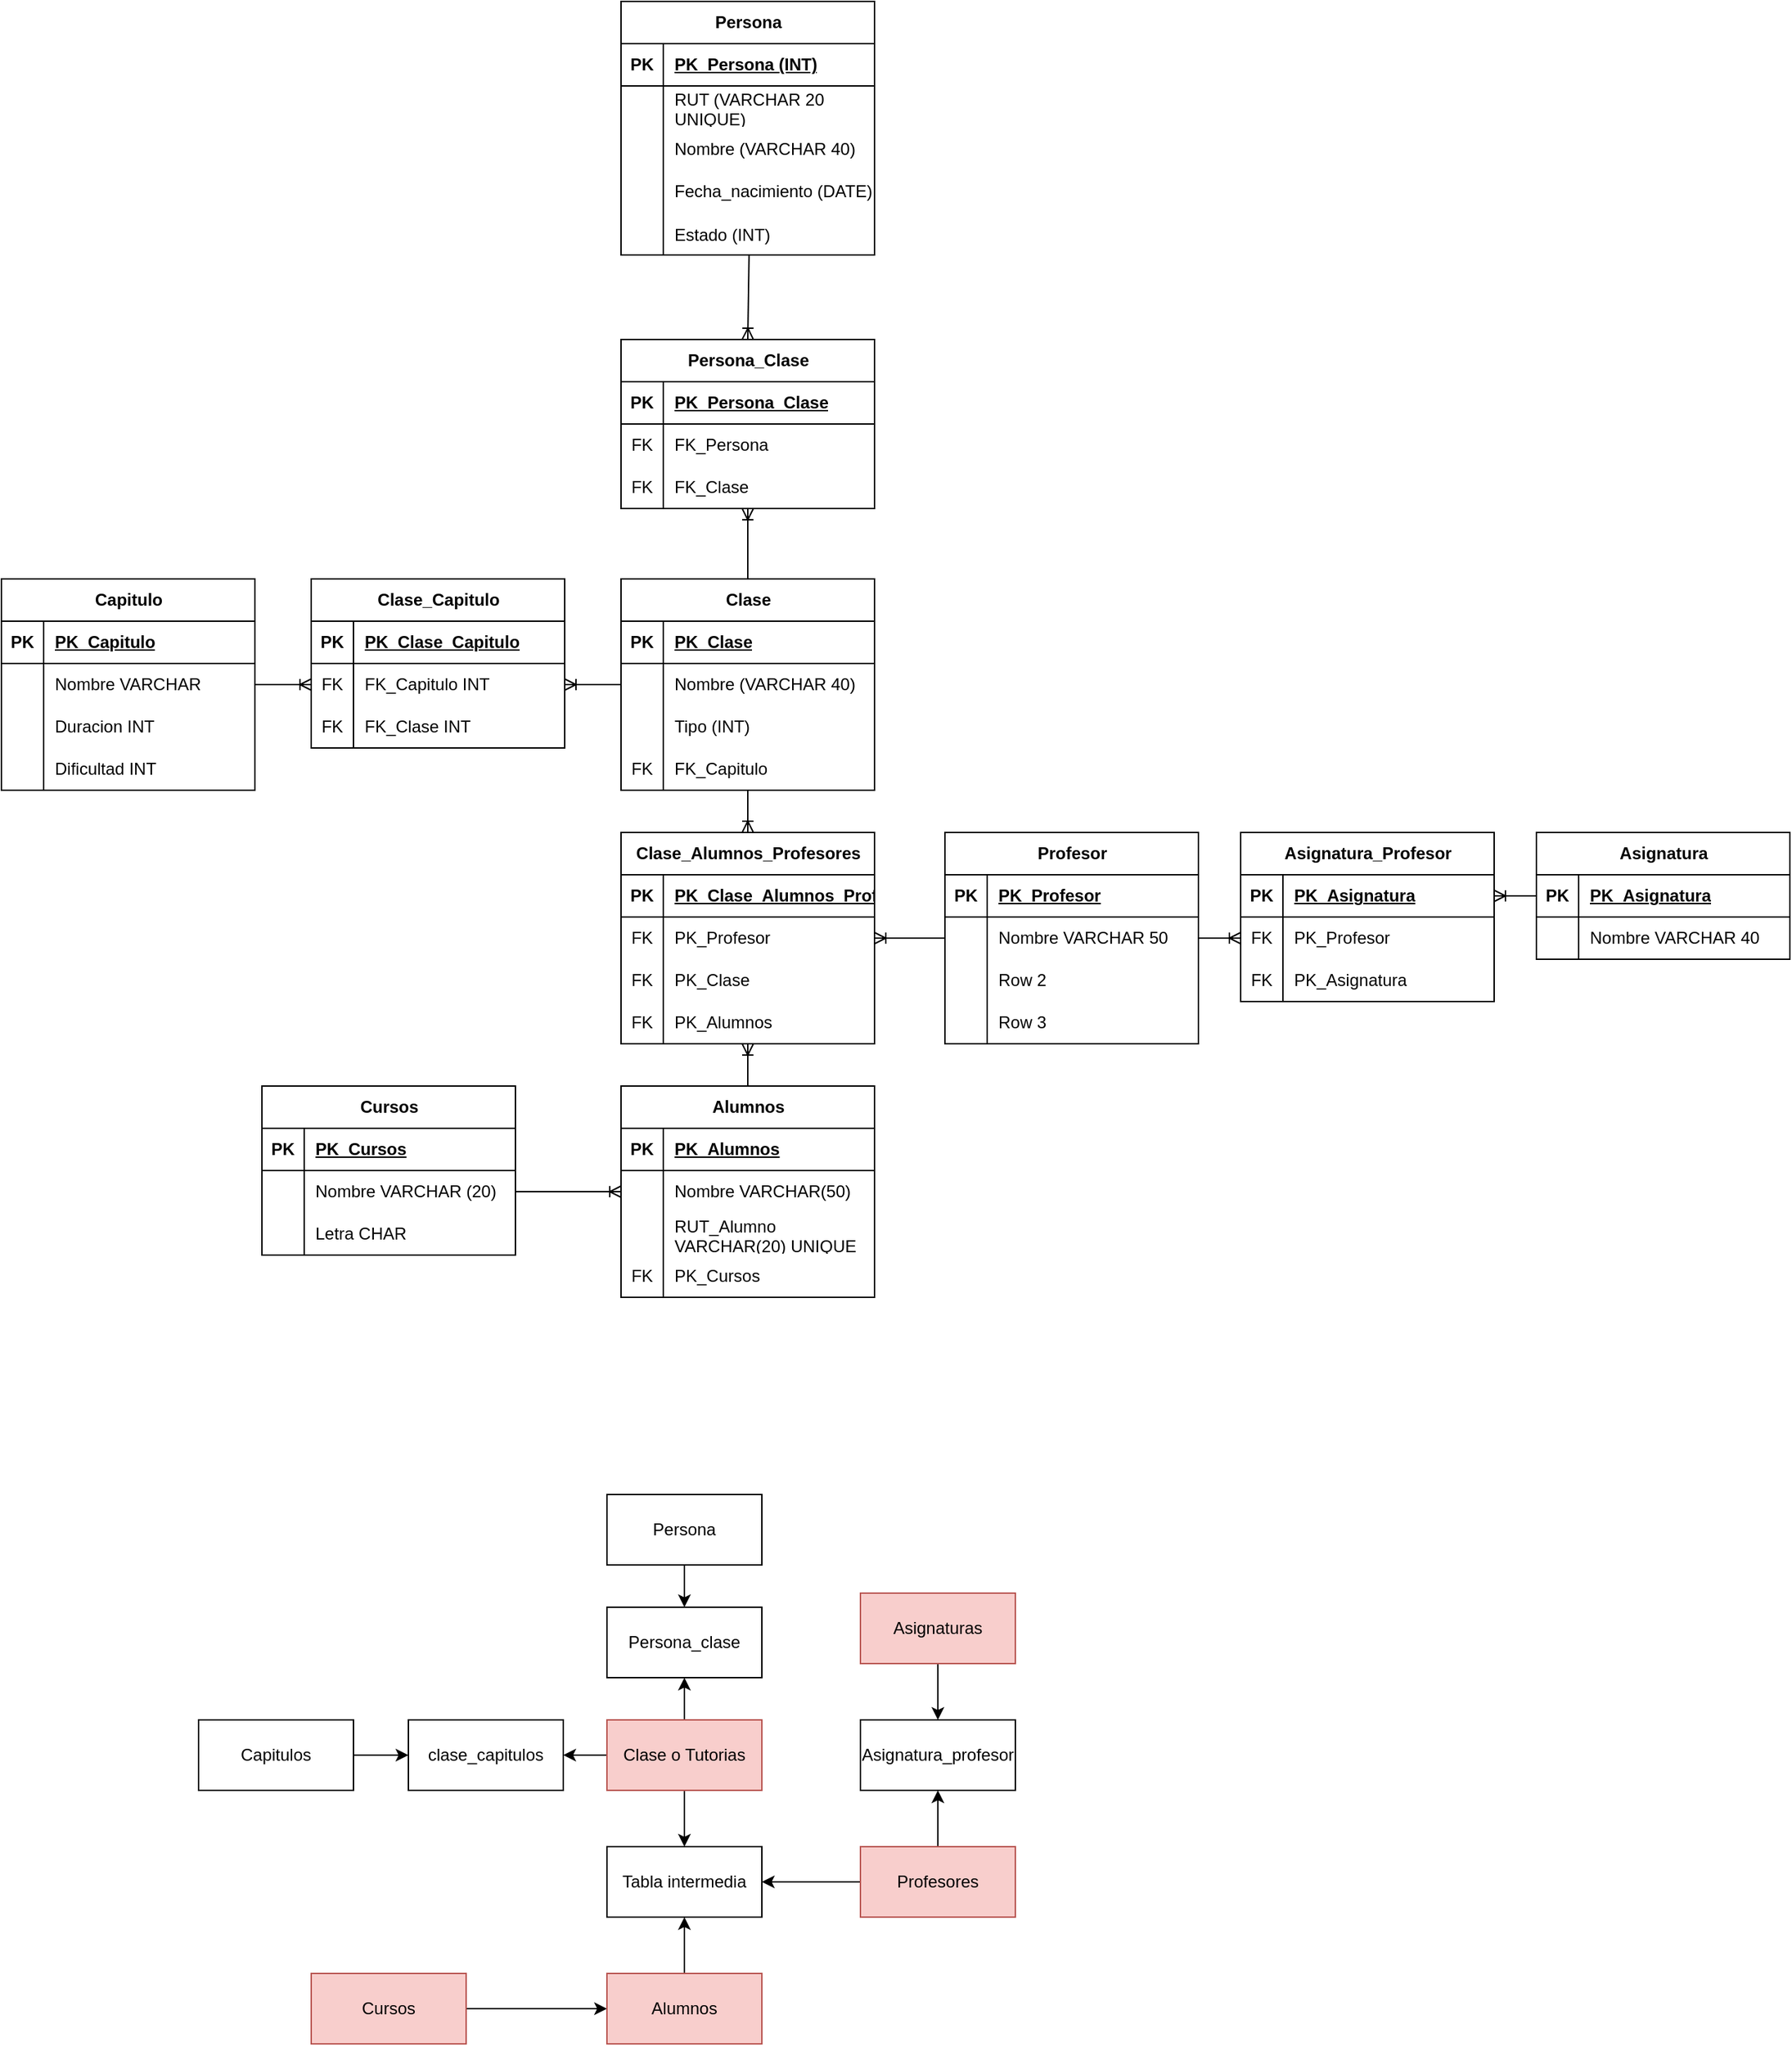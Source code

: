 <mxfile>
    <diagram name="Página-1" id="-3SfGGY65m3HODbIYeNW">
        <mxGraphModel dx="810" dy="1710" grid="1" gridSize="10" guides="1" tooltips="1" connect="1" arrows="1" fold="1" page="1" pageScale="1" pageWidth="827" pageHeight="1169" math="0" shadow="0">
            <root>
                <mxCell id="0"/>
                <mxCell id="1" parent="0"/>
                <mxCell id="-TCBAffsv6hksoeef8Ba-17" style="edgeStyle=orthogonalEdgeStyle;rounded=0;orthogonalLoop=1;jettySize=auto;html=1;" parent="1" source="-TCBAffsv6hksoeef8Ba-10" target="-TCBAffsv6hksoeef8Ba-12" edge="1">
                    <mxGeometry relative="1" as="geometry"/>
                </mxCell>
                <mxCell id="-TCBAffsv6hksoeef8Ba-10" value="Cursos" style="html=1;whiteSpace=wrap;fillColor=#f8cecc;strokeColor=#b85450;" parent="1" vertex="1">
                    <mxGeometry x="290" y="1260" width="110" height="50" as="geometry"/>
                </mxCell>
                <mxCell id="-TCBAffsv6hksoeef8Ba-38" style="edgeStyle=orthogonalEdgeStyle;rounded=0;orthogonalLoop=1;jettySize=auto;html=1;exitX=0;exitY=0.5;exitDx=0;exitDy=0;entryX=1;entryY=0.5;entryDx=0;entryDy=0;" parent="1" source="-TCBAffsv6hksoeef8Ba-11" target="-TCBAffsv6hksoeef8Ba-34" edge="1">
                    <mxGeometry relative="1" as="geometry"/>
                </mxCell>
                <mxCell id="-TCBAffsv6hksoeef8Ba-42" style="edgeStyle=orthogonalEdgeStyle;rounded=0;orthogonalLoop=1;jettySize=auto;html=1;exitX=0.5;exitY=1;exitDx=0;exitDy=0;entryX=0.5;entryY=0;entryDx=0;entryDy=0;" parent="1" source="-TCBAffsv6hksoeef8Ba-11" target="-TCBAffsv6hksoeef8Ba-23" edge="1">
                    <mxGeometry relative="1" as="geometry"/>
                </mxCell>
                <mxCell id="-TCBAffsv6hksoeef8Ba-46" style="edgeStyle=orthogonalEdgeStyle;rounded=0;orthogonalLoop=1;jettySize=auto;html=1;exitX=0.5;exitY=0;exitDx=0;exitDy=0;entryX=0.5;entryY=1;entryDx=0;entryDy=0;" parent="1" source="-TCBAffsv6hksoeef8Ba-11" target="-TCBAffsv6hksoeef8Ba-44" edge="1">
                    <mxGeometry relative="1" as="geometry"/>
                </mxCell>
                <mxCell id="-TCBAffsv6hksoeef8Ba-11" value="Clase o Tutorias" style="html=1;whiteSpace=wrap;fillColor=#f8cecc;strokeColor=#b85450;" parent="1" vertex="1">
                    <mxGeometry x="500" y="1080" width="110" height="50" as="geometry"/>
                </mxCell>
                <mxCell id="-TCBAffsv6hksoeef8Ba-43" value="" style="edgeStyle=orthogonalEdgeStyle;rounded=0;orthogonalLoop=1;jettySize=auto;html=1;" parent="1" source="-TCBAffsv6hksoeef8Ba-12" target="-TCBAffsv6hksoeef8Ba-23" edge="1">
                    <mxGeometry relative="1" as="geometry"/>
                </mxCell>
                <mxCell id="-TCBAffsv6hksoeef8Ba-12" value="Alumnos" style="html=1;whiteSpace=wrap;fillColor=#f8cecc;strokeColor=#b85450;" parent="1" vertex="1">
                    <mxGeometry x="500" y="1260" width="110" height="50" as="geometry"/>
                </mxCell>
                <mxCell id="-TCBAffsv6hksoeef8Ba-40" style="edgeStyle=orthogonalEdgeStyle;rounded=0;orthogonalLoop=1;jettySize=auto;html=1;exitX=0.5;exitY=0;exitDx=0;exitDy=0;" parent="1" source="-TCBAffsv6hksoeef8Ba-13" target="-TCBAffsv6hksoeef8Ba-27" edge="1">
                    <mxGeometry relative="1" as="geometry"/>
                </mxCell>
                <mxCell id="-TCBAffsv6hksoeef8Ba-41" style="edgeStyle=orthogonalEdgeStyle;rounded=0;orthogonalLoop=1;jettySize=auto;html=1;exitX=0;exitY=0.5;exitDx=0;exitDy=0;entryX=1;entryY=0.5;entryDx=0;entryDy=0;" parent="1" source="-TCBAffsv6hksoeef8Ba-13" target="-TCBAffsv6hksoeef8Ba-23" edge="1">
                    <mxGeometry relative="1" as="geometry"/>
                </mxCell>
                <mxCell id="-TCBAffsv6hksoeef8Ba-13" value="Profesores" style="html=1;whiteSpace=wrap;fillColor=#f8cecc;strokeColor=#b85450;" parent="1" vertex="1">
                    <mxGeometry x="680" y="1170" width="110" height="50" as="geometry"/>
                </mxCell>
                <mxCell id="-TCBAffsv6hksoeef8Ba-39" style="edgeStyle=orthogonalEdgeStyle;rounded=0;orthogonalLoop=1;jettySize=auto;html=1;exitX=0.5;exitY=1;exitDx=0;exitDy=0;" parent="1" source="-TCBAffsv6hksoeef8Ba-14" target="-TCBAffsv6hksoeef8Ba-27" edge="1">
                    <mxGeometry relative="1" as="geometry"/>
                </mxCell>
                <mxCell id="-TCBAffsv6hksoeef8Ba-14" value="Asignaturas" style="html=1;whiteSpace=wrap;fillColor=#f8cecc;strokeColor=#b85450;" parent="1" vertex="1">
                    <mxGeometry x="680" y="990" width="110" height="50" as="geometry"/>
                </mxCell>
                <mxCell id="-TCBAffsv6hksoeef8Ba-23" value="Tabla intermedia" style="html=1;whiteSpace=wrap;" parent="1" vertex="1">
                    <mxGeometry x="500" y="1170" width="110" height="50" as="geometry"/>
                </mxCell>
                <mxCell id="-TCBAffsv6hksoeef8Ba-27" value="Asignatura_profesor" style="html=1;whiteSpace=wrap;" parent="1" vertex="1">
                    <mxGeometry x="680" y="1080" width="110" height="50" as="geometry"/>
                </mxCell>
                <mxCell id="-TCBAffsv6hksoeef8Ba-35" style="edgeStyle=orthogonalEdgeStyle;rounded=0;orthogonalLoop=1;jettySize=auto;html=1;exitX=1;exitY=0.5;exitDx=0;exitDy=0;entryX=0;entryY=0.5;entryDx=0;entryDy=0;" parent="1" source="-TCBAffsv6hksoeef8Ba-32" target="-TCBAffsv6hksoeef8Ba-34" edge="1">
                    <mxGeometry relative="1" as="geometry"/>
                </mxCell>
                <mxCell id="-TCBAffsv6hksoeef8Ba-32" value="Capitulos" style="html=1;whiteSpace=wrap;" parent="1" vertex="1">
                    <mxGeometry x="210" y="1080" width="110" height="50" as="geometry"/>
                </mxCell>
                <mxCell id="-TCBAffsv6hksoeef8Ba-34" value="clase_capitulos" style="html=1;whiteSpace=wrap;" parent="1" vertex="1">
                    <mxGeometry x="359" y="1080" width="110" height="50" as="geometry"/>
                </mxCell>
                <mxCell id="-TCBAffsv6hksoeef8Ba-44" value="Persona_clase" style="html=1;whiteSpace=wrap;" parent="1" vertex="1">
                    <mxGeometry x="500" y="1000" width="110" height="50" as="geometry"/>
                </mxCell>
                <mxCell id="-TCBAffsv6hksoeef8Ba-47" style="edgeStyle=orthogonalEdgeStyle;rounded=0;orthogonalLoop=1;jettySize=auto;html=1;exitX=0.5;exitY=1;exitDx=0;exitDy=0;entryX=0.5;entryY=0;entryDx=0;entryDy=0;" parent="1" source="-TCBAffsv6hksoeef8Ba-45" target="-TCBAffsv6hksoeef8Ba-44" edge="1">
                    <mxGeometry relative="1" as="geometry"/>
                </mxCell>
                <mxCell id="-TCBAffsv6hksoeef8Ba-45" value="Persona" style="html=1;whiteSpace=wrap;" parent="1" vertex="1">
                    <mxGeometry x="500" y="920" width="110" height="50" as="geometry"/>
                </mxCell>
                <mxCell id="-TCBAffsv6hksoeef8Ba-53" value="Alumnos" style="shape=table;startSize=30;container=1;collapsible=1;childLayout=tableLayout;fixedRows=1;rowLines=0;fontStyle=1;align=center;resizeLast=1;html=1;" parent="1" vertex="1">
                    <mxGeometry x="510" y="630" width="180" height="150" as="geometry"/>
                </mxCell>
                <mxCell id="-TCBAffsv6hksoeef8Ba-54" value="" style="shape=tableRow;horizontal=0;startSize=0;swimlaneHead=0;swimlaneBody=0;fillColor=none;collapsible=0;dropTarget=0;points=[[0,0.5],[1,0.5]];portConstraint=eastwest;top=0;left=0;right=0;bottom=1;" parent="-TCBAffsv6hksoeef8Ba-53" vertex="1">
                    <mxGeometry y="30" width="180" height="30" as="geometry"/>
                </mxCell>
                <mxCell id="-TCBAffsv6hksoeef8Ba-55" value="PK" style="shape=partialRectangle;connectable=0;fillColor=none;top=0;left=0;bottom=0;right=0;fontStyle=1;overflow=hidden;whiteSpace=wrap;html=1;" parent="-TCBAffsv6hksoeef8Ba-54" vertex="1">
                    <mxGeometry width="30" height="30" as="geometry">
                        <mxRectangle width="30" height="30" as="alternateBounds"/>
                    </mxGeometry>
                </mxCell>
                <mxCell id="-TCBAffsv6hksoeef8Ba-56" value="PK_Alumnos" style="shape=partialRectangle;connectable=0;fillColor=none;top=0;left=0;bottom=0;right=0;align=left;spacingLeft=6;fontStyle=5;overflow=hidden;whiteSpace=wrap;html=1;" parent="-TCBAffsv6hksoeef8Ba-54" vertex="1">
                    <mxGeometry x="30" width="150" height="30" as="geometry">
                        <mxRectangle width="150" height="30" as="alternateBounds"/>
                    </mxGeometry>
                </mxCell>
                <mxCell id="-TCBAffsv6hksoeef8Ba-57" value="" style="shape=tableRow;horizontal=0;startSize=0;swimlaneHead=0;swimlaneBody=0;fillColor=none;collapsible=0;dropTarget=0;points=[[0,0.5],[1,0.5]];portConstraint=eastwest;top=0;left=0;right=0;bottom=0;" parent="-TCBAffsv6hksoeef8Ba-53" vertex="1">
                    <mxGeometry y="60" width="180" height="30" as="geometry"/>
                </mxCell>
                <mxCell id="-TCBAffsv6hksoeef8Ba-58" value="" style="shape=partialRectangle;connectable=0;fillColor=none;top=0;left=0;bottom=0;right=0;editable=1;overflow=hidden;whiteSpace=wrap;html=1;" parent="-TCBAffsv6hksoeef8Ba-57" vertex="1">
                    <mxGeometry width="30" height="30" as="geometry">
                        <mxRectangle width="30" height="30" as="alternateBounds"/>
                    </mxGeometry>
                </mxCell>
                <mxCell id="-TCBAffsv6hksoeef8Ba-59" value="Nombre VARCHAR(50)" style="shape=partialRectangle;connectable=0;fillColor=none;top=0;left=0;bottom=0;right=0;align=left;spacingLeft=6;overflow=hidden;whiteSpace=wrap;html=1;" parent="-TCBAffsv6hksoeef8Ba-57" vertex="1">
                    <mxGeometry x="30" width="150" height="30" as="geometry">
                        <mxRectangle width="150" height="30" as="alternateBounds"/>
                    </mxGeometry>
                </mxCell>
                <mxCell id="-TCBAffsv6hksoeef8Ba-60" value="" style="shape=tableRow;horizontal=0;startSize=0;swimlaneHead=0;swimlaneBody=0;fillColor=none;collapsible=0;dropTarget=0;points=[[0,0.5],[1,0.5]];portConstraint=eastwest;top=0;left=0;right=0;bottom=0;" parent="-TCBAffsv6hksoeef8Ba-53" vertex="1">
                    <mxGeometry y="90" width="180" height="30" as="geometry"/>
                </mxCell>
                <mxCell id="-TCBAffsv6hksoeef8Ba-61" value="" style="shape=partialRectangle;connectable=0;fillColor=none;top=0;left=0;bottom=0;right=0;editable=1;overflow=hidden;whiteSpace=wrap;html=1;" parent="-TCBAffsv6hksoeef8Ba-60" vertex="1">
                    <mxGeometry width="30" height="30" as="geometry">
                        <mxRectangle width="30" height="30" as="alternateBounds"/>
                    </mxGeometry>
                </mxCell>
                <mxCell id="-TCBAffsv6hksoeef8Ba-62" value="RUT_Alumno VARCHAR(20) UNIQUE" style="shape=partialRectangle;connectable=0;fillColor=none;top=0;left=0;bottom=0;right=0;align=left;spacingLeft=6;overflow=hidden;whiteSpace=wrap;html=1;" parent="-TCBAffsv6hksoeef8Ba-60" vertex="1">
                    <mxGeometry x="30" width="150" height="30" as="geometry">
                        <mxRectangle width="150" height="30" as="alternateBounds"/>
                    </mxGeometry>
                </mxCell>
                <mxCell id="-TCBAffsv6hksoeef8Ba-63" value="" style="shape=tableRow;horizontal=0;startSize=0;swimlaneHead=0;swimlaneBody=0;fillColor=none;collapsible=0;dropTarget=0;points=[[0,0.5],[1,0.5]];portConstraint=eastwest;top=0;left=0;right=0;bottom=0;" parent="-TCBAffsv6hksoeef8Ba-53" vertex="1">
                    <mxGeometry y="120" width="180" height="30" as="geometry"/>
                </mxCell>
                <mxCell id="-TCBAffsv6hksoeef8Ba-64" value="FK" style="shape=partialRectangle;connectable=0;fillColor=none;top=0;left=0;bottom=0;right=0;editable=1;overflow=hidden;whiteSpace=wrap;html=1;" parent="-TCBAffsv6hksoeef8Ba-63" vertex="1">
                    <mxGeometry width="30" height="30" as="geometry">
                        <mxRectangle width="30" height="30" as="alternateBounds"/>
                    </mxGeometry>
                </mxCell>
                <mxCell id="-TCBAffsv6hksoeef8Ba-65" value="PK_Cursos" style="shape=partialRectangle;connectable=0;fillColor=none;top=0;left=0;bottom=0;right=0;align=left;spacingLeft=6;overflow=hidden;whiteSpace=wrap;html=1;" parent="-TCBAffsv6hksoeef8Ba-63" vertex="1">
                    <mxGeometry x="30" width="150" height="30" as="geometry">
                        <mxRectangle width="150" height="30" as="alternateBounds"/>
                    </mxGeometry>
                </mxCell>
                <mxCell id="-TCBAffsv6hksoeef8Ba-66" value="Clase" style="shape=table;startSize=30;container=1;collapsible=1;childLayout=tableLayout;fixedRows=1;rowLines=0;fontStyle=1;align=center;resizeLast=1;html=1;" parent="1" vertex="1">
                    <mxGeometry x="510" y="270" width="180" height="150" as="geometry"/>
                </mxCell>
                <mxCell id="-TCBAffsv6hksoeef8Ba-67" value="" style="shape=tableRow;horizontal=0;startSize=0;swimlaneHead=0;swimlaneBody=0;fillColor=none;collapsible=0;dropTarget=0;points=[[0,0.5],[1,0.5]];portConstraint=eastwest;top=0;left=0;right=0;bottom=1;" parent="-TCBAffsv6hksoeef8Ba-66" vertex="1">
                    <mxGeometry y="30" width="180" height="30" as="geometry"/>
                </mxCell>
                <mxCell id="-TCBAffsv6hksoeef8Ba-68" value="PK" style="shape=partialRectangle;connectable=0;fillColor=none;top=0;left=0;bottom=0;right=0;fontStyle=1;overflow=hidden;whiteSpace=wrap;html=1;" parent="-TCBAffsv6hksoeef8Ba-67" vertex="1">
                    <mxGeometry width="30" height="30" as="geometry">
                        <mxRectangle width="30" height="30" as="alternateBounds"/>
                    </mxGeometry>
                </mxCell>
                <mxCell id="-TCBAffsv6hksoeef8Ba-69" value="PK_Clase" style="shape=partialRectangle;connectable=0;fillColor=none;top=0;left=0;bottom=0;right=0;align=left;spacingLeft=6;fontStyle=5;overflow=hidden;whiteSpace=wrap;html=1;" parent="-TCBAffsv6hksoeef8Ba-67" vertex="1">
                    <mxGeometry x="30" width="150" height="30" as="geometry">
                        <mxRectangle width="150" height="30" as="alternateBounds"/>
                    </mxGeometry>
                </mxCell>
                <mxCell id="-TCBAffsv6hksoeef8Ba-70" value="" style="shape=tableRow;horizontal=0;startSize=0;swimlaneHead=0;swimlaneBody=0;fillColor=none;collapsible=0;dropTarget=0;points=[[0,0.5],[1,0.5]];portConstraint=eastwest;top=0;left=0;right=0;bottom=0;" parent="-TCBAffsv6hksoeef8Ba-66" vertex="1">
                    <mxGeometry y="60" width="180" height="30" as="geometry"/>
                </mxCell>
                <mxCell id="-TCBAffsv6hksoeef8Ba-71" value="" style="shape=partialRectangle;connectable=0;fillColor=none;top=0;left=0;bottom=0;right=0;editable=1;overflow=hidden;whiteSpace=wrap;html=1;" parent="-TCBAffsv6hksoeef8Ba-70" vertex="1">
                    <mxGeometry width="30" height="30" as="geometry">
                        <mxRectangle width="30" height="30" as="alternateBounds"/>
                    </mxGeometry>
                </mxCell>
                <mxCell id="-TCBAffsv6hksoeef8Ba-72" value="Nombre (VARCHAR 40)" style="shape=partialRectangle;connectable=0;fillColor=none;top=0;left=0;bottom=0;right=0;align=left;spacingLeft=6;overflow=hidden;whiteSpace=wrap;html=1;" parent="-TCBAffsv6hksoeef8Ba-70" vertex="1">
                    <mxGeometry x="30" width="150" height="30" as="geometry">
                        <mxRectangle width="150" height="30" as="alternateBounds"/>
                    </mxGeometry>
                </mxCell>
                <mxCell id="-TCBAffsv6hksoeef8Ba-73" value="" style="shape=tableRow;horizontal=0;startSize=0;swimlaneHead=0;swimlaneBody=0;fillColor=none;collapsible=0;dropTarget=0;points=[[0,0.5],[1,0.5]];portConstraint=eastwest;top=0;left=0;right=0;bottom=0;" parent="-TCBAffsv6hksoeef8Ba-66" vertex="1">
                    <mxGeometry y="90" width="180" height="30" as="geometry"/>
                </mxCell>
                <mxCell id="-TCBAffsv6hksoeef8Ba-74" value="" style="shape=partialRectangle;connectable=0;fillColor=none;top=0;left=0;bottom=0;right=0;editable=1;overflow=hidden;whiteSpace=wrap;html=1;" parent="-TCBAffsv6hksoeef8Ba-73" vertex="1">
                    <mxGeometry width="30" height="30" as="geometry">
                        <mxRectangle width="30" height="30" as="alternateBounds"/>
                    </mxGeometry>
                </mxCell>
                <mxCell id="-TCBAffsv6hksoeef8Ba-75" value="Tipo (INT)" style="shape=partialRectangle;connectable=0;fillColor=none;top=0;left=0;bottom=0;right=0;align=left;spacingLeft=6;overflow=hidden;whiteSpace=wrap;html=1;" parent="-TCBAffsv6hksoeef8Ba-73" vertex="1">
                    <mxGeometry x="30" width="150" height="30" as="geometry">
                        <mxRectangle width="150" height="30" as="alternateBounds"/>
                    </mxGeometry>
                </mxCell>
                <mxCell id="-TCBAffsv6hksoeef8Ba-209" value="" style="shape=tableRow;horizontal=0;startSize=0;swimlaneHead=0;swimlaneBody=0;fillColor=none;collapsible=0;dropTarget=0;points=[[0,0.5],[1,0.5]];portConstraint=eastwest;top=0;left=0;right=0;bottom=0;" parent="-TCBAffsv6hksoeef8Ba-66" vertex="1">
                    <mxGeometry y="120" width="180" height="30" as="geometry"/>
                </mxCell>
                <mxCell id="-TCBAffsv6hksoeef8Ba-210" value="FK" style="shape=partialRectangle;connectable=0;fillColor=none;top=0;left=0;bottom=0;right=0;fontStyle=0;overflow=hidden;whiteSpace=wrap;html=1;" parent="-TCBAffsv6hksoeef8Ba-209" vertex="1">
                    <mxGeometry width="30" height="30" as="geometry">
                        <mxRectangle width="30" height="30" as="alternateBounds"/>
                    </mxGeometry>
                </mxCell>
                <mxCell id="-TCBAffsv6hksoeef8Ba-211" value="FK_Capitulo" style="shape=partialRectangle;connectable=0;fillColor=none;top=0;left=0;bottom=0;right=0;align=left;spacingLeft=6;fontStyle=0;overflow=hidden;whiteSpace=wrap;html=1;" parent="-TCBAffsv6hksoeef8Ba-209" vertex="1">
                    <mxGeometry x="30" width="150" height="30" as="geometry">
                        <mxRectangle width="150" height="30" as="alternateBounds"/>
                    </mxGeometry>
                </mxCell>
                <mxCell id="-TCBAffsv6hksoeef8Ba-79" value="Persona" style="shape=table;startSize=30;container=1;collapsible=1;childLayout=tableLayout;fixedRows=1;rowLines=0;fontStyle=1;align=center;resizeLast=1;html=1;" parent="1" vertex="1">
                    <mxGeometry x="510" y="-140" width="180" height="180" as="geometry"/>
                </mxCell>
                <mxCell id="-TCBAffsv6hksoeef8Ba-80" value="" style="shape=tableRow;horizontal=0;startSize=0;swimlaneHead=0;swimlaneBody=0;fillColor=none;collapsible=0;dropTarget=0;points=[[0,0.5],[1,0.5]];portConstraint=eastwest;top=0;left=0;right=0;bottom=1;" parent="-TCBAffsv6hksoeef8Ba-79" vertex="1">
                    <mxGeometry y="30" width="180" height="30" as="geometry"/>
                </mxCell>
                <mxCell id="-TCBAffsv6hksoeef8Ba-81" value="PK" style="shape=partialRectangle;connectable=0;fillColor=none;top=0;left=0;bottom=0;right=0;fontStyle=1;overflow=hidden;whiteSpace=wrap;html=1;" parent="-TCBAffsv6hksoeef8Ba-80" vertex="1">
                    <mxGeometry width="30" height="30" as="geometry">
                        <mxRectangle width="30" height="30" as="alternateBounds"/>
                    </mxGeometry>
                </mxCell>
                <mxCell id="-TCBAffsv6hksoeef8Ba-82" value="PK_Persona (INT)" style="shape=partialRectangle;connectable=0;fillColor=none;top=0;left=0;bottom=0;right=0;align=left;spacingLeft=6;fontStyle=5;overflow=hidden;whiteSpace=wrap;html=1;" parent="-TCBAffsv6hksoeef8Ba-80" vertex="1">
                    <mxGeometry x="30" width="150" height="30" as="geometry">
                        <mxRectangle width="150" height="30" as="alternateBounds"/>
                    </mxGeometry>
                </mxCell>
                <mxCell id="-TCBAffsv6hksoeef8Ba-89" value="" style="shape=tableRow;horizontal=0;startSize=0;swimlaneHead=0;swimlaneBody=0;fillColor=none;collapsible=0;dropTarget=0;points=[[0,0.5],[1,0.5]];portConstraint=eastwest;top=0;left=0;right=0;bottom=0;" parent="-TCBAffsv6hksoeef8Ba-79" vertex="1">
                    <mxGeometry y="60" width="180" height="30" as="geometry"/>
                </mxCell>
                <mxCell id="-TCBAffsv6hksoeef8Ba-90" value="" style="shape=partialRectangle;connectable=0;fillColor=none;top=0;left=0;bottom=0;right=0;editable=1;overflow=hidden;whiteSpace=wrap;html=1;" parent="-TCBAffsv6hksoeef8Ba-89" vertex="1">
                    <mxGeometry width="30" height="30" as="geometry">
                        <mxRectangle width="30" height="30" as="alternateBounds"/>
                    </mxGeometry>
                </mxCell>
                <mxCell id="-TCBAffsv6hksoeef8Ba-91" value="RUT (VARCHAR 20 UNIQUE)" style="shape=partialRectangle;connectable=0;fillColor=none;top=0;left=0;bottom=0;right=0;align=left;spacingLeft=6;overflow=hidden;whiteSpace=wrap;html=1;" parent="-TCBAffsv6hksoeef8Ba-89" vertex="1">
                    <mxGeometry x="30" width="150" height="30" as="geometry">
                        <mxRectangle width="150" height="30" as="alternateBounds"/>
                    </mxGeometry>
                </mxCell>
                <mxCell id="-TCBAffsv6hksoeef8Ba-83" value="" style="shape=tableRow;horizontal=0;startSize=0;swimlaneHead=0;swimlaneBody=0;fillColor=none;collapsible=0;dropTarget=0;points=[[0,0.5],[1,0.5]];portConstraint=eastwest;top=0;left=0;right=0;bottom=0;" parent="-TCBAffsv6hksoeef8Ba-79" vertex="1">
                    <mxGeometry y="90" width="180" height="30" as="geometry"/>
                </mxCell>
                <mxCell id="-TCBAffsv6hksoeef8Ba-84" value="" style="shape=partialRectangle;connectable=0;fillColor=none;top=0;left=0;bottom=0;right=0;editable=1;overflow=hidden;whiteSpace=wrap;html=1;" parent="-TCBAffsv6hksoeef8Ba-83" vertex="1">
                    <mxGeometry width="30" height="30" as="geometry">
                        <mxRectangle width="30" height="30" as="alternateBounds"/>
                    </mxGeometry>
                </mxCell>
                <mxCell id="-TCBAffsv6hksoeef8Ba-85" value="Nombre (VARCHAR 40)" style="shape=partialRectangle;connectable=0;fillColor=none;top=0;left=0;bottom=0;right=0;align=left;spacingLeft=6;overflow=hidden;whiteSpace=wrap;html=1;" parent="-TCBAffsv6hksoeef8Ba-83" vertex="1">
                    <mxGeometry x="30" width="150" height="30" as="geometry">
                        <mxRectangle width="150" height="30" as="alternateBounds"/>
                    </mxGeometry>
                </mxCell>
                <mxCell id="-TCBAffsv6hksoeef8Ba-86" value="" style="shape=tableRow;horizontal=0;startSize=0;swimlaneHead=0;swimlaneBody=0;fillColor=none;collapsible=0;dropTarget=0;points=[[0,0.5],[1,0.5]];portConstraint=eastwest;top=0;left=0;right=0;bottom=0;" parent="-TCBAffsv6hksoeef8Ba-79" vertex="1">
                    <mxGeometry y="120" width="180" height="30" as="geometry"/>
                </mxCell>
                <mxCell id="-TCBAffsv6hksoeef8Ba-87" value="" style="shape=partialRectangle;connectable=0;fillColor=none;top=0;left=0;bottom=0;right=0;editable=1;overflow=hidden;whiteSpace=wrap;html=1;" parent="-TCBAffsv6hksoeef8Ba-86" vertex="1">
                    <mxGeometry width="30" height="30" as="geometry">
                        <mxRectangle width="30" height="30" as="alternateBounds"/>
                    </mxGeometry>
                </mxCell>
                <mxCell id="-TCBAffsv6hksoeef8Ba-88" value="Fecha_nacimiento (DATE)" style="shape=partialRectangle;connectable=0;fillColor=none;top=0;left=0;bottom=0;right=0;align=left;spacingLeft=6;overflow=hidden;whiteSpace=wrap;html=1;" parent="-TCBAffsv6hksoeef8Ba-86" vertex="1">
                    <mxGeometry x="30" width="150" height="30" as="geometry">
                        <mxRectangle width="150" height="30" as="alternateBounds"/>
                    </mxGeometry>
                </mxCell>
                <mxCell id="-TCBAffsv6hksoeef8Ba-199" value="" style="shape=tableRow;horizontal=0;startSize=0;swimlaneHead=0;swimlaneBody=0;fillColor=none;collapsible=0;dropTarget=0;points=[[0,0.5],[1,0.5]];portConstraint=eastwest;top=0;left=0;right=0;bottom=0;" parent="-TCBAffsv6hksoeef8Ba-79" vertex="1">
                    <mxGeometry y="150" width="180" height="30" as="geometry"/>
                </mxCell>
                <mxCell id="-TCBAffsv6hksoeef8Ba-200" value="" style="shape=partialRectangle;connectable=0;fillColor=none;top=0;left=0;bottom=0;right=0;editable=1;overflow=hidden;" parent="-TCBAffsv6hksoeef8Ba-199" vertex="1">
                    <mxGeometry width="30" height="30" as="geometry">
                        <mxRectangle width="30" height="30" as="alternateBounds"/>
                    </mxGeometry>
                </mxCell>
                <mxCell id="-TCBAffsv6hksoeef8Ba-201" value="Estado (INT)" style="shape=partialRectangle;connectable=0;fillColor=none;top=0;left=0;bottom=0;right=0;align=left;spacingLeft=6;overflow=hidden;" parent="-TCBAffsv6hksoeef8Ba-199" vertex="1">
                    <mxGeometry x="30" width="150" height="30" as="geometry">
                        <mxRectangle width="150" height="30" as="alternateBounds"/>
                    </mxGeometry>
                </mxCell>
                <mxCell id="-TCBAffsv6hksoeef8Ba-92" value="Persona_Clase" style="shape=table;startSize=30;container=1;collapsible=1;childLayout=tableLayout;fixedRows=1;rowLines=0;fontStyle=1;align=center;resizeLast=1;html=1;" parent="1" vertex="1">
                    <mxGeometry x="510" y="100" width="180" height="120" as="geometry"/>
                </mxCell>
                <mxCell id="-TCBAffsv6hksoeef8Ba-93" value="" style="shape=tableRow;horizontal=0;startSize=0;swimlaneHead=0;swimlaneBody=0;fillColor=none;collapsible=0;dropTarget=0;points=[[0,0.5],[1,0.5]];portConstraint=eastwest;top=0;left=0;right=0;bottom=1;" parent="-TCBAffsv6hksoeef8Ba-92" vertex="1">
                    <mxGeometry y="30" width="180" height="30" as="geometry"/>
                </mxCell>
                <mxCell id="-TCBAffsv6hksoeef8Ba-94" value="PK" style="shape=partialRectangle;connectable=0;fillColor=none;top=0;left=0;bottom=0;right=0;fontStyle=1;overflow=hidden;whiteSpace=wrap;html=1;" parent="-TCBAffsv6hksoeef8Ba-93" vertex="1">
                    <mxGeometry width="30" height="30" as="geometry">
                        <mxRectangle width="30" height="30" as="alternateBounds"/>
                    </mxGeometry>
                </mxCell>
                <mxCell id="-TCBAffsv6hksoeef8Ba-95" value="PK_Persona_Clase" style="shape=partialRectangle;connectable=0;fillColor=none;top=0;left=0;bottom=0;right=0;align=left;spacingLeft=6;fontStyle=5;overflow=hidden;whiteSpace=wrap;html=1;" parent="-TCBAffsv6hksoeef8Ba-93" vertex="1">
                    <mxGeometry x="30" width="150" height="30" as="geometry">
                        <mxRectangle width="150" height="30" as="alternateBounds"/>
                    </mxGeometry>
                </mxCell>
                <mxCell id="-TCBAffsv6hksoeef8Ba-203" value="" style="shape=tableRow;horizontal=0;startSize=0;swimlaneHead=0;swimlaneBody=0;fillColor=none;collapsible=0;dropTarget=0;points=[[0,0.5],[1,0.5]];portConstraint=eastwest;top=0;left=0;right=0;bottom=0;" parent="-TCBAffsv6hksoeef8Ba-92" vertex="1">
                    <mxGeometry y="60" width="180" height="30" as="geometry"/>
                </mxCell>
                <mxCell id="-TCBAffsv6hksoeef8Ba-204" value="FK" style="shape=partialRectangle;connectable=0;fillColor=none;top=0;left=0;bottom=0;right=0;fontStyle=0;overflow=hidden;whiteSpace=wrap;html=1;" parent="-TCBAffsv6hksoeef8Ba-203" vertex="1">
                    <mxGeometry width="30" height="30" as="geometry">
                        <mxRectangle width="30" height="30" as="alternateBounds"/>
                    </mxGeometry>
                </mxCell>
                <mxCell id="-TCBAffsv6hksoeef8Ba-205" value="FK_Persona" style="shape=partialRectangle;connectable=0;fillColor=none;top=0;left=0;bottom=0;right=0;align=left;spacingLeft=6;fontStyle=0;overflow=hidden;whiteSpace=wrap;html=1;" parent="-TCBAffsv6hksoeef8Ba-203" vertex="1">
                    <mxGeometry x="30" width="150" height="30" as="geometry">
                        <mxRectangle width="150" height="30" as="alternateBounds"/>
                    </mxGeometry>
                </mxCell>
                <mxCell id="-TCBAffsv6hksoeef8Ba-206" value="" style="shape=tableRow;horizontal=0;startSize=0;swimlaneHead=0;swimlaneBody=0;fillColor=none;collapsible=0;dropTarget=0;points=[[0,0.5],[1,0.5]];portConstraint=eastwest;top=0;left=0;right=0;bottom=0;" parent="-TCBAffsv6hksoeef8Ba-92" vertex="1">
                    <mxGeometry y="90" width="180" height="30" as="geometry"/>
                </mxCell>
                <mxCell id="-TCBAffsv6hksoeef8Ba-207" value="FK" style="shape=partialRectangle;connectable=0;fillColor=none;top=0;left=0;bottom=0;right=0;fontStyle=0;overflow=hidden;whiteSpace=wrap;html=1;" parent="-TCBAffsv6hksoeef8Ba-206" vertex="1">
                    <mxGeometry width="30" height="30" as="geometry">
                        <mxRectangle width="30" height="30" as="alternateBounds"/>
                    </mxGeometry>
                </mxCell>
                <mxCell id="-TCBAffsv6hksoeef8Ba-208" value="FK_Clase" style="shape=partialRectangle;connectable=0;fillColor=none;top=0;left=0;bottom=0;right=0;align=left;spacingLeft=6;fontStyle=0;overflow=hidden;whiteSpace=wrap;html=1;" parent="-TCBAffsv6hksoeef8Ba-206" vertex="1">
                    <mxGeometry x="30" width="150" height="30" as="geometry">
                        <mxRectangle width="150" height="30" as="alternateBounds"/>
                    </mxGeometry>
                </mxCell>
                <mxCell id="-TCBAffsv6hksoeef8Ba-105" value="Cursos" style="shape=table;startSize=30;container=1;collapsible=1;childLayout=tableLayout;fixedRows=1;rowLines=0;fontStyle=1;align=center;resizeLast=1;html=1;" parent="1" vertex="1">
                    <mxGeometry x="255" y="630" width="180" height="120" as="geometry"/>
                </mxCell>
                <mxCell id="-TCBAffsv6hksoeef8Ba-106" value="" style="shape=tableRow;horizontal=0;startSize=0;swimlaneHead=0;swimlaneBody=0;fillColor=none;collapsible=0;dropTarget=0;points=[[0,0.5],[1,0.5]];portConstraint=eastwest;top=0;left=0;right=0;bottom=1;" parent="-TCBAffsv6hksoeef8Ba-105" vertex="1">
                    <mxGeometry y="30" width="180" height="30" as="geometry"/>
                </mxCell>
                <mxCell id="-TCBAffsv6hksoeef8Ba-107" value="PK" style="shape=partialRectangle;connectable=0;fillColor=none;top=0;left=0;bottom=0;right=0;fontStyle=1;overflow=hidden;whiteSpace=wrap;html=1;" parent="-TCBAffsv6hksoeef8Ba-106" vertex="1">
                    <mxGeometry width="30" height="30" as="geometry">
                        <mxRectangle width="30" height="30" as="alternateBounds"/>
                    </mxGeometry>
                </mxCell>
                <mxCell id="-TCBAffsv6hksoeef8Ba-108" value="PK_Cursos" style="shape=partialRectangle;connectable=0;fillColor=none;top=0;left=0;bottom=0;right=0;align=left;spacingLeft=6;fontStyle=5;overflow=hidden;whiteSpace=wrap;html=1;" parent="-TCBAffsv6hksoeef8Ba-106" vertex="1">
                    <mxGeometry x="30" width="150" height="30" as="geometry">
                        <mxRectangle width="150" height="30" as="alternateBounds"/>
                    </mxGeometry>
                </mxCell>
                <mxCell id="-TCBAffsv6hksoeef8Ba-109" value="" style="shape=tableRow;horizontal=0;startSize=0;swimlaneHead=0;swimlaneBody=0;fillColor=none;collapsible=0;dropTarget=0;points=[[0,0.5],[1,0.5]];portConstraint=eastwest;top=0;left=0;right=0;bottom=0;" parent="-TCBAffsv6hksoeef8Ba-105" vertex="1">
                    <mxGeometry y="60" width="180" height="30" as="geometry"/>
                </mxCell>
                <mxCell id="-TCBAffsv6hksoeef8Ba-110" value="" style="shape=partialRectangle;connectable=0;fillColor=none;top=0;left=0;bottom=0;right=0;editable=1;overflow=hidden;whiteSpace=wrap;html=1;" parent="-TCBAffsv6hksoeef8Ba-109" vertex="1">
                    <mxGeometry width="30" height="30" as="geometry">
                        <mxRectangle width="30" height="30" as="alternateBounds"/>
                    </mxGeometry>
                </mxCell>
                <mxCell id="-TCBAffsv6hksoeef8Ba-111" value="Nombre VARCHAR (20)" style="shape=partialRectangle;connectable=0;fillColor=none;top=0;left=0;bottom=0;right=0;align=left;spacingLeft=6;overflow=hidden;whiteSpace=wrap;html=1;" parent="-TCBAffsv6hksoeef8Ba-109" vertex="1">
                    <mxGeometry x="30" width="150" height="30" as="geometry">
                        <mxRectangle width="150" height="30" as="alternateBounds"/>
                    </mxGeometry>
                </mxCell>
                <mxCell id="-TCBAffsv6hksoeef8Ba-112" value="" style="shape=tableRow;horizontal=0;startSize=0;swimlaneHead=0;swimlaneBody=0;fillColor=none;collapsible=0;dropTarget=0;points=[[0,0.5],[1,0.5]];portConstraint=eastwest;top=0;left=0;right=0;bottom=0;" parent="-TCBAffsv6hksoeef8Ba-105" vertex="1">
                    <mxGeometry y="90" width="180" height="30" as="geometry"/>
                </mxCell>
                <mxCell id="-TCBAffsv6hksoeef8Ba-113" value="" style="shape=partialRectangle;connectable=0;fillColor=none;top=0;left=0;bottom=0;right=0;editable=1;overflow=hidden;whiteSpace=wrap;html=1;" parent="-TCBAffsv6hksoeef8Ba-112" vertex="1">
                    <mxGeometry width="30" height="30" as="geometry">
                        <mxRectangle width="30" height="30" as="alternateBounds"/>
                    </mxGeometry>
                </mxCell>
                <mxCell id="-TCBAffsv6hksoeef8Ba-114" value="Letra CHAR" style="shape=partialRectangle;connectable=0;fillColor=none;top=0;left=0;bottom=0;right=0;align=left;spacingLeft=6;overflow=hidden;whiteSpace=wrap;html=1;" parent="-TCBAffsv6hksoeef8Ba-112" vertex="1">
                    <mxGeometry x="30" width="150" height="30" as="geometry">
                        <mxRectangle width="150" height="30" as="alternateBounds"/>
                    </mxGeometry>
                </mxCell>
                <mxCell id="-TCBAffsv6hksoeef8Ba-118" value="Asignatura" style="shape=table;startSize=30;container=1;collapsible=1;childLayout=tableLayout;fixedRows=1;rowLines=0;fontStyle=1;align=center;resizeLast=1;html=1;" parent="1" vertex="1">
                    <mxGeometry x="1160" y="450" width="180" height="90" as="geometry"/>
                </mxCell>
                <mxCell id="-TCBAffsv6hksoeef8Ba-119" value="" style="shape=tableRow;horizontal=0;startSize=0;swimlaneHead=0;swimlaneBody=0;fillColor=none;collapsible=0;dropTarget=0;points=[[0,0.5],[1,0.5]];portConstraint=eastwest;top=0;left=0;right=0;bottom=1;" parent="-TCBAffsv6hksoeef8Ba-118" vertex="1">
                    <mxGeometry y="30" width="180" height="30" as="geometry"/>
                </mxCell>
                <mxCell id="-TCBAffsv6hksoeef8Ba-120" value="PK" style="shape=partialRectangle;connectable=0;fillColor=none;top=0;left=0;bottom=0;right=0;fontStyle=1;overflow=hidden;whiteSpace=wrap;html=1;" parent="-TCBAffsv6hksoeef8Ba-119" vertex="1">
                    <mxGeometry width="30" height="30" as="geometry">
                        <mxRectangle width="30" height="30" as="alternateBounds"/>
                    </mxGeometry>
                </mxCell>
                <mxCell id="-TCBAffsv6hksoeef8Ba-121" value="PK_Asignatura" style="shape=partialRectangle;connectable=0;fillColor=none;top=0;left=0;bottom=0;right=0;align=left;spacingLeft=6;fontStyle=5;overflow=hidden;whiteSpace=wrap;html=1;" parent="-TCBAffsv6hksoeef8Ba-119" vertex="1">
                    <mxGeometry x="30" width="150" height="30" as="geometry">
                        <mxRectangle width="150" height="30" as="alternateBounds"/>
                    </mxGeometry>
                </mxCell>
                <mxCell id="-TCBAffsv6hksoeef8Ba-122" value="" style="shape=tableRow;horizontal=0;startSize=0;swimlaneHead=0;swimlaneBody=0;fillColor=none;collapsible=0;dropTarget=0;points=[[0,0.5],[1,0.5]];portConstraint=eastwest;top=0;left=0;right=0;bottom=0;" parent="-TCBAffsv6hksoeef8Ba-118" vertex="1">
                    <mxGeometry y="60" width="180" height="30" as="geometry"/>
                </mxCell>
                <mxCell id="-TCBAffsv6hksoeef8Ba-123" value="" style="shape=partialRectangle;connectable=0;fillColor=none;top=0;left=0;bottom=0;right=0;editable=1;overflow=hidden;whiteSpace=wrap;html=1;" parent="-TCBAffsv6hksoeef8Ba-122" vertex="1">
                    <mxGeometry width="30" height="30" as="geometry">
                        <mxRectangle width="30" height="30" as="alternateBounds"/>
                    </mxGeometry>
                </mxCell>
                <mxCell id="-TCBAffsv6hksoeef8Ba-124" value="Nombre VARCHAR 40" style="shape=partialRectangle;connectable=0;fillColor=none;top=0;left=0;bottom=0;right=0;align=left;spacingLeft=6;overflow=hidden;whiteSpace=wrap;html=1;" parent="-TCBAffsv6hksoeef8Ba-122" vertex="1">
                    <mxGeometry x="30" width="150" height="30" as="geometry">
                        <mxRectangle width="150" height="30" as="alternateBounds"/>
                    </mxGeometry>
                </mxCell>
                <mxCell id="-TCBAffsv6hksoeef8Ba-131" value="Asignatura_Profesor" style="shape=table;startSize=30;container=1;collapsible=1;childLayout=tableLayout;fixedRows=1;rowLines=0;fontStyle=1;align=center;resizeLast=1;html=1;" parent="1" vertex="1">
                    <mxGeometry x="950" y="450" width="180" height="120" as="geometry"/>
                </mxCell>
                <mxCell id="-TCBAffsv6hksoeef8Ba-132" value="" style="shape=tableRow;horizontal=0;startSize=0;swimlaneHead=0;swimlaneBody=0;fillColor=none;collapsible=0;dropTarget=0;points=[[0,0.5],[1,0.5]];portConstraint=eastwest;top=0;left=0;right=0;bottom=1;" parent="-TCBAffsv6hksoeef8Ba-131" vertex="1">
                    <mxGeometry y="30" width="180" height="30" as="geometry"/>
                </mxCell>
                <mxCell id="-TCBAffsv6hksoeef8Ba-133" value="PK" style="shape=partialRectangle;connectable=0;fillColor=none;top=0;left=0;bottom=0;right=0;fontStyle=1;overflow=hidden;whiteSpace=wrap;html=1;" parent="-TCBAffsv6hksoeef8Ba-132" vertex="1">
                    <mxGeometry width="30" height="30" as="geometry">
                        <mxRectangle width="30" height="30" as="alternateBounds"/>
                    </mxGeometry>
                </mxCell>
                <mxCell id="-TCBAffsv6hksoeef8Ba-134" value="PK_Asignatura" style="shape=partialRectangle;connectable=0;fillColor=none;top=0;left=0;bottom=0;right=0;align=left;spacingLeft=6;fontStyle=5;overflow=hidden;whiteSpace=wrap;html=1;" parent="-TCBAffsv6hksoeef8Ba-132" vertex="1">
                    <mxGeometry x="30" width="150" height="30" as="geometry">
                        <mxRectangle width="150" height="30" as="alternateBounds"/>
                    </mxGeometry>
                </mxCell>
                <mxCell id="-TCBAffsv6hksoeef8Ba-135" value="" style="shape=tableRow;horizontal=0;startSize=0;swimlaneHead=0;swimlaneBody=0;fillColor=none;collapsible=0;dropTarget=0;points=[[0,0.5],[1,0.5]];portConstraint=eastwest;top=0;left=0;right=0;bottom=0;" parent="-TCBAffsv6hksoeef8Ba-131" vertex="1">
                    <mxGeometry y="60" width="180" height="30" as="geometry"/>
                </mxCell>
                <mxCell id="-TCBAffsv6hksoeef8Ba-136" value="FK" style="shape=partialRectangle;connectable=0;fillColor=none;top=0;left=0;bottom=0;right=0;editable=1;overflow=hidden;whiteSpace=wrap;html=1;" parent="-TCBAffsv6hksoeef8Ba-135" vertex="1">
                    <mxGeometry width="30" height="30" as="geometry">
                        <mxRectangle width="30" height="30" as="alternateBounds"/>
                    </mxGeometry>
                </mxCell>
                <mxCell id="-TCBAffsv6hksoeef8Ba-137" value="PK_Profesor" style="shape=partialRectangle;connectable=0;fillColor=none;top=0;left=0;bottom=0;right=0;align=left;spacingLeft=6;overflow=hidden;whiteSpace=wrap;html=1;" parent="-TCBAffsv6hksoeef8Ba-135" vertex="1">
                    <mxGeometry x="30" width="150" height="30" as="geometry">
                        <mxRectangle width="150" height="30" as="alternateBounds"/>
                    </mxGeometry>
                </mxCell>
                <mxCell id="-TCBAffsv6hksoeef8Ba-138" value="" style="shape=tableRow;horizontal=0;startSize=0;swimlaneHead=0;swimlaneBody=0;fillColor=none;collapsible=0;dropTarget=0;points=[[0,0.5],[1,0.5]];portConstraint=eastwest;top=0;left=0;right=0;bottom=0;" parent="-TCBAffsv6hksoeef8Ba-131" vertex="1">
                    <mxGeometry y="90" width="180" height="30" as="geometry"/>
                </mxCell>
                <mxCell id="-TCBAffsv6hksoeef8Ba-139" value="FK" style="shape=partialRectangle;connectable=0;fillColor=none;top=0;left=0;bottom=0;right=0;editable=1;overflow=hidden;whiteSpace=wrap;html=1;" parent="-TCBAffsv6hksoeef8Ba-138" vertex="1">
                    <mxGeometry width="30" height="30" as="geometry">
                        <mxRectangle width="30" height="30" as="alternateBounds"/>
                    </mxGeometry>
                </mxCell>
                <mxCell id="-TCBAffsv6hksoeef8Ba-140" value="PK_Asignatura" style="shape=partialRectangle;connectable=0;fillColor=none;top=0;left=0;bottom=0;right=0;align=left;spacingLeft=6;overflow=hidden;whiteSpace=wrap;html=1;" parent="-TCBAffsv6hksoeef8Ba-138" vertex="1">
                    <mxGeometry x="30" width="150" height="30" as="geometry">
                        <mxRectangle width="150" height="30" as="alternateBounds"/>
                    </mxGeometry>
                </mxCell>
                <mxCell id="2" style="edgeStyle=none;html=1;entryX=0;entryY=0.5;entryDx=0;entryDy=0;endArrow=ERoneToMany;endFill=0;" edge="1" parent="1" source="-TCBAffsv6hksoeef8Ba-144" target="-TCBAffsv6hksoeef8Ba-135">
                    <mxGeometry relative="1" as="geometry"/>
                </mxCell>
                <mxCell id="-TCBAffsv6hksoeef8Ba-144" value="Profesor" style="shape=table;startSize=30;container=1;collapsible=1;childLayout=tableLayout;fixedRows=1;rowLines=0;fontStyle=1;align=center;resizeLast=1;html=1;" parent="1" vertex="1">
                    <mxGeometry x="740" y="450" width="180" height="150" as="geometry"/>
                </mxCell>
                <mxCell id="-TCBAffsv6hksoeef8Ba-145" value="" style="shape=tableRow;horizontal=0;startSize=0;swimlaneHead=0;swimlaneBody=0;fillColor=none;collapsible=0;dropTarget=0;points=[[0,0.5],[1,0.5]];portConstraint=eastwest;top=0;left=0;right=0;bottom=1;" parent="-TCBAffsv6hksoeef8Ba-144" vertex="1">
                    <mxGeometry y="30" width="180" height="30" as="geometry"/>
                </mxCell>
                <mxCell id="-TCBAffsv6hksoeef8Ba-146" value="PK" style="shape=partialRectangle;connectable=0;fillColor=none;top=0;left=0;bottom=0;right=0;fontStyle=1;overflow=hidden;whiteSpace=wrap;html=1;" parent="-TCBAffsv6hksoeef8Ba-145" vertex="1">
                    <mxGeometry width="30" height="30" as="geometry">
                        <mxRectangle width="30" height="30" as="alternateBounds"/>
                    </mxGeometry>
                </mxCell>
                <mxCell id="-TCBAffsv6hksoeef8Ba-147" value="PK_Profesor" style="shape=partialRectangle;connectable=0;fillColor=none;top=0;left=0;bottom=0;right=0;align=left;spacingLeft=6;fontStyle=5;overflow=hidden;whiteSpace=wrap;html=1;" parent="-TCBAffsv6hksoeef8Ba-145" vertex="1">
                    <mxGeometry x="30" width="150" height="30" as="geometry">
                        <mxRectangle width="150" height="30" as="alternateBounds"/>
                    </mxGeometry>
                </mxCell>
                <mxCell id="-TCBAffsv6hksoeef8Ba-148" value="" style="shape=tableRow;horizontal=0;startSize=0;swimlaneHead=0;swimlaneBody=0;fillColor=none;collapsible=0;dropTarget=0;points=[[0,0.5],[1,0.5]];portConstraint=eastwest;top=0;left=0;right=0;bottom=0;" parent="-TCBAffsv6hksoeef8Ba-144" vertex="1">
                    <mxGeometry y="60" width="180" height="30" as="geometry"/>
                </mxCell>
                <mxCell id="-TCBAffsv6hksoeef8Ba-149" value="" style="shape=partialRectangle;connectable=0;fillColor=none;top=0;left=0;bottom=0;right=0;editable=1;overflow=hidden;whiteSpace=wrap;html=1;" parent="-TCBAffsv6hksoeef8Ba-148" vertex="1">
                    <mxGeometry width="30" height="30" as="geometry">
                        <mxRectangle width="30" height="30" as="alternateBounds"/>
                    </mxGeometry>
                </mxCell>
                <mxCell id="-TCBAffsv6hksoeef8Ba-150" value="Nombre VARCHAR 50" style="shape=partialRectangle;connectable=0;fillColor=none;top=0;left=0;bottom=0;right=0;align=left;spacingLeft=6;overflow=hidden;whiteSpace=wrap;html=1;" parent="-TCBAffsv6hksoeef8Ba-148" vertex="1">
                    <mxGeometry x="30" width="150" height="30" as="geometry">
                        <mxRectangle width="150" height="30" as="alternateBounds"/>
                    </mxGeometry>
                </mxCell>
                <mxCell id="-TCBAffsv6hksoeef8Ba-151" value="" style="shape=tableRow;horizontal=0;startSize=0;swimlaneHead=0;swimlaneBody=0;fillColor=none;collapsible=0;dropTarget=0;points=[[0,0.5],[1,0.5]];portConstraint=eastwest;top=0;left=0;right=0;bottom=0;" parent="-TCBAffsv6hksoeef8Ba-144" vertex="1">
                    <mxGeometry y="90" width="180" height="30" as="geometry"/>
                </mxCell>
                <mxCell id="-TCBAffsv6hksoeef8Ba-152" value="" style="shape=partialRectangle;connectable=0;fillColor=none;top=0;left=0;bottom=0;right=0;editable=1;overflow=hidden;whiteSpace=wrap;html=1;" parent="-TCBAffsv6hksoeef8Ba-151" vertex="1">
                    <mxGeometry width="30" height="30" as="geometry">
                        <mxRectangle width="30" height="30" as="alternateBounds"/>
                    </mxGeometry>
                </mxCell>
                <mxCell id="-TCBAffsv6hksoeef8Ba-153" value="Row 2" style="shape=partialRectangle;connectable=0;fillColor=none;top=0;left=0;bottom=0;right=0;align=left;spacingLeft=6;overflow=hidden;whiteSpace=wrap;html=1;" parent="-TCBAffsv6hksoeef8Ba-151" vertex="1">
                    <mxGeometry x="30" width="150" height="30" as="geometry">
                        <mxRectangle width="150" height="30" as="alternateBounds"/>
                    </mxGeometry>
                </mxCell>
                <mxCell id="-TCBAffsv6hksoeef8Ba-154" value="" style="shape=tableRow;horizontal=0;startSize=0;swimlaneHead=0;swimlaneBody=0;fillColor=none;collapsible=0;dropTarget=0;points=[[0,0.5],[1,0.5]];portConstraint=eastwest;top=0;left=0;right=0;bottom=0;" parent="-TCBAffsv6hksoeef8Ba-144" vertex="1">
                    <mxGeometry y="120" width="180" height="30" as="geometry"/>
                </mxCell>
                <mxCell id="-TCBAffsv6hksoeef8Ba-155" value="" style="shape=partialRectangle;connectable=0;fillColor=none;top=0;left=0;bottom=0;right=0;editable=1;overflow=hidden;whiteSpace=wrap;html=1;" parent="-TCBAffsv6hksoeef8Ba-154" vertex="1">
                    <mxGeometry width="30" height="30" as="geometry">
                        <mxRectangle width="30" height="30" as="alternateBounds"/>
                    </mxGeometry>
                </mxCell>
                <mxCell id="-TCBAffsv6hksoeef8Ba-156" value="Row 3" style="shape=partialRectangle;connectable=0;fillColor=none;top=0;left=0;bottom=0;right=0;align=left;spacingLeft=6;overflow=hidden;whiteSpace=wrap;html=1;" parent="-TCBAffsv6hksoeef8Ba-154" vertex="1">
                    <mxGeometry x="30" width="150" height="30" as="geometry">
                        <mxRectangle width="150" height="30" as="alternateBounds"/>
                    </mxGeometry>
                </mxCell>
                <mxCell id="-TCBAffsv6hksoeef8Ba-158" value="Clase_Alumnos_Profesores" style="shape=table;startSize=30;container=1;collapsible=1;childLayout=tableLayout;fixedRows=1;rowLines=0;fontStyle=1;align=center;resizeLast=1;html=1;" parent="1" vertex="1">
                    <mxGeometry x="510" y="450" width="180" height="150" as="geometry"/>
                </mxCell>
                <mxCell id="-TCBAffsv6hksoeef8Ba-159" value="" style="shape=tableRow;horizontal=0;startSize=0;swimlaneHead=0;swimlaneBody=0;fillColor=none;collapsible=0;dropTarget=0;points=[[0,0.5],[1,0.5]];portConstraint=eastwest;top=0;left=0;right=0;bottom=1;" parent="-TCBAffsv6hksoeef8Ba-158" vertex="1">
                    <mxGeometry y="30" width="180" height="30" as="geometry"/>
                </mxCell>
                <mxCell id="-TCBAffsv6hksoeef8Ba-160" value="PK" style="shape=partialRectangle;connectable=0;fillColor=none;top=0;left=0;bottom=0;right=0;fontStyle=1;overflow=hidden;whiteSpace=wrap;html=1;" parent="-TCBAffsv6hksoeef8Ba-159" vertex="1">
                    <mxGeometry width="30" height="30" as="geometry">
                        <mxRectangle width="30" height="30" as="alternateBounds"/>
                    </mxGeometry>
                </mxCell>
                <mxCell id="-TCBAffsv6hksoeef8Ba-161" value="PK_Clase_Alumnos_Profesores" style="shape=partialRectangle;connectable=0;fillColor=none;top=0;left=0;bottom=0;right=0;align=left;spacingLeft=6;fontStyle=5;overflow=hidden;whiteSpace=wrap;html=1;" parent="-TCBAffsv6hksoeef8Ba-159" vertex="1">
                    <mxGeometry x="30" width="150" height="30" as="geometry">
                        <mxRectangle width="150" height="30" as="alternateBounds"/>
                    </mxGeometry>
                </mxCell>
                <mxCell id="-TCBAffsv6hksoeef8Ba-162" value="" style="shape=tableRow;horizontal=0;startSize=0;swimlaneHead=0;swimlaneBody=0;fillColor=none;collapsible=0;dropTarget=0;points=[[0,0.5],[1,0.5]];portConstraint=eastwest;top=0;left=0;right=0;bottom=0;" parent="-TCBAffsv6hksoeef8Ba-158" vertex="1">
                    <mxGeometry y="60" width="180" height="30" as="geometry"/>
                </mxCell>
                <mxCell id="-TCBAffsv6hksoeef8Ba-163" value="FK" style="shape=partialRectangle;connectable=0;fillColor=none;top=0;left=0;bottom=0;right=0;editable=1;overflow=hidden;whiteSpace=wrap;html=1;" parent="-TCBAffsv6hksoeef8Ba-162" vertex="1">
                    <mxGeometry width="30" height="30" as="geometry">
                        <mxRectangle width="30" height="30" as="alternateBounds"/>
                    </mxGeometry>
                </mxCell>
                <mxCell id="-TCBAffsv6hksoeef8Ba-164" value="PK_Profesor" style="shape=partialRectangle;connectable=0;fillColor=none;top=0;left=0;bottom=0;right=0;align=left;spacingLeft=6;overflow=hidden;whiteSpace=wrap;html=1;" parent="-TCBAffsv6hksoeef8Ba-162" vertex="1">
                    <mxGeometry x="30" width="150" height="30" as="geometry">
                        <mxRectangle width="150" height="30" as="alternateBounds"/>
                    </mxGeometry>
                </mxCell>
                <mxCell id="-TCBAffsv6hksoeef8Ba-165" value="" style="shape=tableRow;horizontal=0;startSize=0;swimlaneHead=0;swimlaneBody=0;fillColor=none;collapsible=0;dropTarget=0;points=[[0,0.5],[1,0.5]];portConstraint=eastwest;top=0;left=0;right=0;bottom=0;" parent="-TCBAffsv6hksoeef8Ba-158" vertex="1">
                    <mxGeometry y="90" width="180" height="30" as="geometry"/>
                </mxCell>
                <mxCell id="-TCBAffsv6hksoeef8Ba-166" value="FK" style="shape=partialRectangle;connectable=0;fillColor=none;top=0;left=0;bottom=0;right=0;editable=1;overflow=hidden;whiteSpace=wrap;html=1;" parent="-TCBAffsv6hksoeef8Ba-165" vertex="1">
                    <mxGeometry width="30" height="30" as="geometry">
                        <mxRectangle width="30" height="30" as="alternateBounds"/>
                    </mxGeometry>
                </mxCell>
                <mxCell id="-TCBAffsv6hksoeef8Ba-167" value="PK_Clase" style="shape=partialRectangle;connectable=0;fillColor=none;top=0;left=0;bottom=0;right=0;align=left;spacingLeft=6;overflow=hidden;whiteSpace=wrap;html=1;" parent="-TCBAffsv6hksoeef8Ba-165" vertex="1">
                    <mxGeometry x="30" width="150" height="30" as="geometry">
                        <mxRectangle width="150" height="30" as="alternateBounds"/>
                    </mxGeometry>
                </mxCell>
                <mxCell id="-TCBAffsv6hksoeef8Ba-168" value="" style="shape=tableRow;horizontal=0;startSize=0;swimlaneHead=0;swimlaneBody=0;fillColor=none;collapsible=0;dropTarget=0;points=[[0,0.5],[1,0.5]];portConstraint=eastwest;top=0;left=0;right=0;bottom=0;" parent="-TCBAffsv6hksoeef8Ba-158" vertex="1">
                    <mxGeometry y="120" width="180" height="30" as="geometry"/>
                </mxCell>
                <mxCell id="-TCBAffsv6hksoeef8Ba-169" value="FK" style="shape=partialRectangle;connectable=0;fillColor=none;top=0;left=0;bottom=0;right=0;editable=1;overflow=hidden;whiteSpace=wrap;html=1;" parent="-TCBAffsv6hksoeef8Ba-168" vertex="1">
                    <mxGeometry width="30" height="30" as="geometry">
                        <mxRectangle width="30" height="30" as="alternateBounds"/>
                    </mxGeometry>
                </mxCell>
                <mxCell id="-TCBAffsv6hksoeef8Ba-170" value="PK_Alumnos" style="shape=partialRectangle;connectable=0;fillColor=none;top=0;left=0;bottom=0;right=0;align=left;spacingLeft=6;overflow=hidden;whiteSpace=wrap;html=1;" parent="-TCBAffsv6hksoeef8Ba-168" vertex="1">
                    <mxGeometry x="30" width="150" height="30" as="geometry">
                        <mxRectangle width="150" height="30" as="alternateBounds"/>
                    </mxGeometry>
                </mxCell>
                <mxCell id="-TCBAffsv6hksoeef8Ba-171" value="Capitulo" style="shape=table;startSize=30;container=1;collapsible=1;childLayout=tableLayout;fixedRows=1;rowLines=0;fontStyle=1;align=center;resizeLast=1;html=1;" parent="1" vertex="1">
                    <mxGeometry x="70" y="270" width="180" height="150" as="geometry"/>
                </mxCell>
                <mxCell id="-TCBAffsv6hksoeef8Ba-172" value="" style="shape=tableRow;horizontal=0;startSize=0;swimlaneHead=0;swimlaneBody=0;fillColor=none;collapsible=0;dropTarget=0;points=[[0,0.5],[1,0.5]];portConstraint=eastwest;top=0;left=0;right=0;bottom=1;" parent="-TCBAffsv6hksoeef8Ba-171" vertex="1">
                    <mxGeometry y="30" width="180" height="30" as="geometry"/>
                </mxCell>
                <mxCell id="-TCBAffsv6hksoeef8Ba-173" value="PK" style="shape=partialRectangle;connectable=0;fillColor=none;top=0;left=0;bottom=0;right=0;fontStyle=1;overflow=hidden;whiteSpace=wrap;html=1;" parent="-TCBAffsv6hksoeef8Ba-172" vertex="1">
                    <mxGeometry width="30" height="30" as="geometry">
                        <mxRectangle width="30" height="30" as="alternateBounds"/>
                    </mxGeometry>
                </mxCell>
                <mxCell id="-TCBAffsv6hksoeef8Ba-174" value="PK_Capitulo" style="shape=partialRectangle;connectable=0;fillColor=none;top=0;left=0;bottom=0;right=0;align=left;spacingLeft=6;fontStyle=5;overflow=hidden;whiteSpace=wrap;html=1;" parent="-TCBAffsv6hksoeef8Ba-172" vertex="1">
                    <mxGeometry x="30" width="150" height="30" as="geometry">
                        <mxRectangle width="150" height="30" as="alternateBounds"/>
                    </mxGeometry>
                </mxCell>
                <mxCell id="-TCBAffsv6hksoeef8Ba-175" value="" style="shape=tableRow;horizontal=0;startSize=0;swimlaneHead=0;swimlaneBody=0;fillColor=none;collapsible=0;dropTarget=0;points=[[0,0.5],[1,0.5]];portConstraint=eastwest;top=0;left=0;right=0;bottom=0;" parent="-TCBAffsv6hksoeef8Ba-171" vertex="1">
                    <mxGeometry y="60" width="180" height="30" as="geometry"/>
                </mxCell>
                <mxCell id="-TCBAffsv6hksoeef8Ba-176" value="" style="shape=partialRectangle;connectable=0;fillColor=none;top=0;left=0;bottom=0;right=0;editable=1;overflow=hidden;whiteSpace=wrap;html=1;" parent="-TCBAffsv6hksoeef8Ba-175" vertex="1">
                    <mxGeometry width="30" height="30" as="geometry">
                        <mxRectangle width="30" height="30" as="alternateBounds"/>
                    </mxGeometry>
                </mxCell>
                <mxCell id="-TCBAffsv6hksoeef8Ba-177" value="Nombre VARCHAR" style="shape=partialRectangle;connectable=0;fillColor=none;top=0;left=0;bottom=0;right=0;align=left;spacingLeft=6;overflow=hidden;whiteSpace=wrap;html=1;" parent="-TCBAffsv6hksoeef8Ba-175" vertex="1">
                    <mxGeometry x="30" width="150" height="30" as="geometry">
                        <mxRectangle width="150" height="30" as="alternateBounds"/>
                    </mxGeometry>
                </mxCell>
                <mxCell id="-TCBAffsv6hksoeef8Ba-178" value="" style="shape=tableRow;horizontal=0;startSize=0;swimlaneHead=0;swimlaneBody=0;fillColor=none;collapsible=0;dropTarget=0;points=[[0,0.5],[1,0.5]];portConstraint=eastwest;top=0;left=0;right=0;bottom=0;" parent="-TCBAffsv6hksoeef8Ba-171" vertex="1">
                    <mxGeometry y="90" width="180" height="30" as="geometry"/>
                </mxCell>
                <mxCell id="-TCBAffsv6hksoeef8Ba-179" value="" style="shape=partialRectangle;connectable=0;fillColor=none;top=0;left=0;bottom=0;right=0;editable=1;overflow=hidden;whiteSpace=wrap;html=1;" parent="-TCBAffsv6hksoeef8Ba-178" vertex="1">
                    <mxGeometry width="30" height="30" as="geometry">
                        <mxRectangle width="30" height="30" as="alternateBounds"/>
                    </mxGeometry>
                </mxCell>
                <mxCell id="-TCBAffsv6hksoeef8Ba-180" value="Duracion INT" style="shape=partialRectangle;connectable=0;fillColor=none;top=0;left=0;bottom=0;right=0;align=left;spacingLeft=6;overflow=hidden;whiteSpace=wrap;html=1;" parent="-TCBAffsv6hksoeef8Ba-178" vertex="1">
                    <mxGeometry x="30" width="150" height="30" as="geometry">
                        <mxRectangle width="150" height="30" as="alternateBounds"/>
                    </mxGeometry>
                </mxCell>
                <mxCell id="-TCBAffsv6hksoeef8Ba-181" value="" style="shape=tableRow;horizontal=0;startSize=0;swimlaneHead=0;swimlaneBody=0;fillColor=none;collapsible=0;dropTarget=0;points=[[0,0.5],[1,0.5]];portConstraint=eastwest;top=0;left=0;right=0;bottom=0;" parent="-TCBAffsv6hksoeef8Ba-171" vertex="1">
                    <mxGeometry y="120" width="180" height="30" as="geometry"/>
                </mxCell>
                <mxCell id="-TCBAffsv6hksoeef8Ba-182" value="" style="shape=partialRectangle;connectable=0;fillColor=none;top=0;left=0;bottom=0;right=0;editable=1;overflow=hidden;whiteSpace=wrap;html=1;" parent="-TCBAffsv6hksoeef8Ba-181" vertex="1">
                    <mxGeometry width="30" height="30" as="geometry">
                        <mxRectangle width="30" height="30" as="alternateBounds"/>
                    </mxGeometry>
                </mxCell>
                <mxCell id="-TCBAffsv6hksoeef8Ba-183" value="Dificultad INT" style="shape=partialRectangle;connectable=0;fillColor=none;top=0;left=0;bottom=0;right=0;align=left;spacingLeft=6;overflow=hidden;whiteSpace=wrap;html=1;" parent="-TCBAffsv6hksoeef8Ba-181" vertex="1">
                    <mxGeometry x="30" width="150" height="30" as="geometry">
                        <mxRectangle width="150" height="30" as="alternateBounds"/>
                    </mxGeometry>
                </mxCell>
                <mxCell id="-TCBAffsv6hksoeef8Ba-184" value="Clase_Capitulo" style="shape=table;startSize=30;container=1;collapsible=1;childLayout=tableLayout;fixedRows=1;rowLines=0;fontStyle=1;align=center;resizeLast=1;html=1;" parent="1" vertex="1">
                    <mxGeometry x="290" y="270" width="180" height="120" as="geometry"/>
                </mxCell>
                <mxCell id="-TCBAffsv6hksoeef8Ba-185" value="" style="shape=tableRow;horizontal=0;startSize=0;swimlaneHead=0;swimlaneBody=0;fillColor=none;collapsible=0;dropTarget=0;points=[[0,0.5],[1,0.5]];portConstraint=eastwest;top=0;left=0;right=0;bottom=1;" parent="-TCBAffsv6hksoeef8Ba-184" vertex="1">
                    <mxGeometry y="30" width="180" height="30" as="geometry"/>
                </mxCell>
                <mxCell id="-TCBAffsv6hksoeef8Ba-186" value="PK" style="shape=partialRectangle;connectable=0;fillColor=none;top=0;left=0;bottom=0;right=0;fontStyle=1;overflow=hidden;whiteSpace=wrap;html=1;" parent="-TCBAffsv6hksoeef8Ba-185" vertex="1">
                    <mxGeometry width="30" height="30" as="geometry">
                        <mxRectangle width="30" height="30" as="alternateBounds"/>
                    </mxGeometry>
                </mxCell>
                <mxCell id="-TCBAffsv6hksoeef8Ba-187" value="PK_Clase_Capitulo" style="shape=partialRectangle;connectable=0;fillColor=none;top=0;left=0;bottom=0;right=0;align=left;spacingLeft=6;fontStyle=5;overflow=hidden;whiteSpace=wrap;html=1;" parent="-TCBAffsv6hksoeef8Ba-185" vertex="1">
                    <mxGeometry x="30" width="150" height="30" as="geometry">
                        <mxRectangle width="150" height="30" as="alternateBounds"/>
                    </mxGeometry>
                </mxCell>
                <mxCell id="KTpG5Y3IQHkB6HNay4_D-1" value="" style="shape=tableRow;horizontal=0;startSize=0;swimlaneHead=0;swimlaneBody=0;fillColor=none;collapsible=0;dropTarget=0;points=[[0,0.5],[1,0.5]];portConstraint=eastwest;top=0;left=0;right=0;bottom=0;" parent="-TCBAffsv6hksoeef8Ba-184" vertex="1">
                    <mxGeometry y="60" width="180" height="30" as="geometry"/>
                </mxCell>
                <mxCell id="KTpG5Y3IQHkB6HNay4_D-2" value="FK" style="shape=partialRectangle;connectable=0;fillColor=none;top=0;left=0;bottom=0;right=0;fontStyle=0;overflow=hidden;whiteSpace=wrap;html=1;" parent="KTpG5Y3IQHkB6HNay4_D-1" vertex="1">
                    <mxGeometry width="30" height="30" as="geometry">
                        <mxRectangle width="30" height="30" as="alternateBounds"/>
                    </mxGeometry>
                </mxCell>
                <mxCell id="KTpG5Y3IQHkB6HNay4_D-3" value="FK_Capitulo INT" style="shape=partialRectangle;connectable=0;fillColor=none;top=0;left=0;bottom=0;right=0;align=left;spacingLeft=6;fontStyle=0;overflow=hidden;whiteSpace=wrap;html=1;" parent="KTpG5Y3IQHkB6HNay4_D-1" vertex="1">
                    <mxGeometry x="30" width="150" height="30" as="geometry">
                        <mxRectangle width="150" height="30" as="alternateBounds"/>
                    </mxGeometry>
                </mxCell>
                <mxCell id="KTpG5Y3IQHkB6HNay4_D-4" value="" style="shape=tableRow;horizontal=0;startSize=0;swimlaneHead=0;swimlaneBody=0;fillColor=none;collapsible=0;dropTarget=0;points=[[0,0.5],[1,0.5]];portConstraint=eastwest;top=0;left=0;right=0;bottom=0;" parent="-TCBAffsv6hksoeef8Ba-184" vertex="1">
                    <mxGeometry y="90" width="180" height="30" as="geometry"/>
                </mxCell>
                <mxCell id="KTpG5Y3IQHkB6HNay4_D-5" value="FK" style="shape=partialRectangle;connectable=0;fillColor=none;top=0;left=0;bottom=0;right=0;fontStyle=0;overflow=hidden;whiteSpace=wrap;html=1;" parent="KTpG5Y3IQHkB6HNay4_D-4" vertex="1">
                    <mxGeometry width="30" height="30" as="geometry">
                        <mxRectangle width="30" height="30" as="alternateBounds"/>
                    </mxGeometry>
                </mxCell>
                <mxCell id="KTpG5Y3IQHkB6HNay4_D-6" value="FK_Clase INT" style="shape=partialRectangle;connectable=0;fillColor=none;top=0;left=0;bottom=0;right=0;align=left;spacingLeft=6;fontStyle=0;overflow=hidden;whiteSpace=wrap;html=1;" parent="KTpG5Y3IQHkB6HNay4_D-4" vertex="1">
                    <mxGeometry x="30" width="150" height="30" as="geometry">
                        <mxRectangle width="150" height="30" as="alternateBounds"/>
                    </mxGeometry>
                </mxCell>
                <mxCell id="-TCBAffsv6hksoeef8Ba-197" value="" style="fontSize=12;html=1;endArrow=ERoneToMany;rounded=0;entryX=0.5;entryY=0;entryDx=0;entryDy=0;exitX=0.505;exitY=1;exitDx=0;exitDy=0;exitPerimeter=0;" parent="1" source="-TCBAffsv6hksoeef8Ba-199" target="-TCBAffsv6hksoeef8Ba-92" edge="1">
                    <mxGeometry width="100" height="100" relative="1" as="geometry">
                        <mxPoint x="560" y="100" as="sourcePoint"/>
                        <mxPoint x="820" y="120" as="targetPoint"/>
                    </mxGeometry>
                </mxCell>
                <mxCell id="-TCBAffsv6hksoeef8Ba-202" value="" style="fontSize=12;html=1;endArrow=ERoneToMany;rounded=0;exitX=0.5;exitY=0;exitDx=0;exitDy=0;" parent="1" source="-TCBAffsv6hksoeef8Ba-66" target="-TCBAffsv6hksoeef8Ba-206" edge="1">
                    <mxGeometry width="100" height="100" relative="1" as="geometry">
                        <mxPoint x="460" y="360" as="sourcePoint"/>
                        <mxPoint x="599.82" y="250" as="targetPoint"/>
                    </mxGeometry>
                </mxCell>
                <mxCell id="-TCBAffsv6hksoeef8Ba-215" value="" style="fontSize=12;html=1;endArrow=ERoneToMany;rounded=0;exitX=0;exitY=0.5;exitDx=0;exitDy=0;" parent="1" source="-TCBAffsv6hksoeef8Ba-70" target="KTpG5Y3IQHkB6HNay4_D-1" edge="1">
                    <mxGeometry width="100" height="100" relative="1" as="geometry">
                        <mxPoint x="610" y="280" as="sourcePoint"/>
                        <mxPoint x="470" y="405.0" as="targetPoint"/>
                    </mxGeometry>
                </mxCell>
                <mxCell id="-TCBAffsv6hksoeef8Ba-216" value="" style="fontSize=12;html=1;endArrow=ERoneToMany;rounded=0;entryX=0;entryY=0.5;entryDx=0;entryDy=0;exitX=1;exitY=0.5;exitDx=0;exitDy=0;" parent="1" source="-TCBAffsv6hksoeef8Ba-175" target="KTpG5Y3IQHkB6HNay4_D-1" edge="1">
                    <mxGeometry width="100" height="100" relative="1" as="geometry">
                        <mxPoint x="520" y="385" as="sourcePoint"/>
                        <mxPoint x="290" y="405.0" as="targetPoint"/>
                    </mxGeometry>
                </mxCell>
                <mxCell id="-TCBAffsv6hksoeef8Ba-217" value="" style="edgeStyle=entityRelationEdgeStyle;fontSize=12;html=1;endArrow=ERoneToMany;rounded=0;entryX=0;entryY=0.5;entryDx=0;entryDy=0;exitX=1;exitY=0.5;exitDx=0;exitDy=0;" parent="1" source="-TCBAffsv6hksoeef8Ba-109" target="-TCBAffsv6hksoeef8Ba-57" edge="1">
                    <mxGeometry width="100" height="100" relative="1" as="geometry">
                        <mxPoint x="410" y="910" as="sourcePoint"/>
                        <mxPoint x="510" y="810" as="targetPoint"/>
                    </mxGeometry>
                </mxCell>
                <mxCell id="-TCBAffsv6hksoeef8Ba-218" value="" style="fontSize=12;html=1;endArrow=ERoneToMany;rounded=0;exitX=0.5;exitY=0;exitDx=0;exitDy=0;" parent="1" source="-TCBAffsv6hksoeef8Ba-53" target="-TCBAffsv6hksoeef8Ba-168" edge="1">
                    <mxGeometry width="100" height="100" relative="1" as="geometry">
                        <mxPoint x="445" y="715" as="sourcePoint"/>
                        <mxPoint x="520" y="715" as="targetPoint"/>
                    </mxGeometry>
                </mxCell>
                <mxCell id="-TCBAffsv6hksoeef8Ba-219" value="" style="fontSize=12;html=1;endArrow=ERoneToMany;rounded=0;entryX=0.5;entryY=0;entryDx=0;entryDy=0;" parent="1" source="-TCBAffsv6hksoeef8Ba-209" target="-TCBAffsv6hksoeef8Ba-158" edge="1">
                    <mxGeometry width="100" height="100" relative="1" as="geometry">
                        <mxPoint x="520" y="385" as="sourcePoint"/>
                        <mxPoint x="480" y="385" as="targetPoint"/>
                    </mxGeometry>
                </mxCell>
                <mxCell id="-TCBAffsv6hksoeef8Ba-220" value="" style="fontSize=12;html=1;endArrow=ERoneToMany;rounded=0;entryX=1;entryY=0.5;entryDx=0;entryDy=0;exitX=0;exitY=0.5;exitDx=0;exitDy=0;" parent="1" source="-TCBAffsv6hksoeef8Ba-148" target="-TCBAffsv6hksoeef8Ba-162" edge="1">
                    <mxGeometry width="100" height="100" relative="1" as="geometry">
                        <mxPoint x="610" y="430" as="sourcePoint"/>
                        <mxPoint x="610" y="460" as="targetPoint"/>
                    </mxGeometry>
                </mxCell>
                <mxCell id="3" style="edgeStyle=none;html=1;entryX=1;entryY=0.5;entryDx=0;entryDy=0;exitX=0;exitY=0.5;exitDx=0;exitDy=0;endArrow=ERoneToMany;endFill=0;" edge="1" parent="1" source="-TCBAffsv6hksoeef8Ba-119" target="-TCBAffsv6hksoeef8Ba-132">
                    <mxGeometry relative="1" as="geometry"/>
                </mxCell>
            </root>
        </mxGraphModel>
    </diagram>
</mxfile>